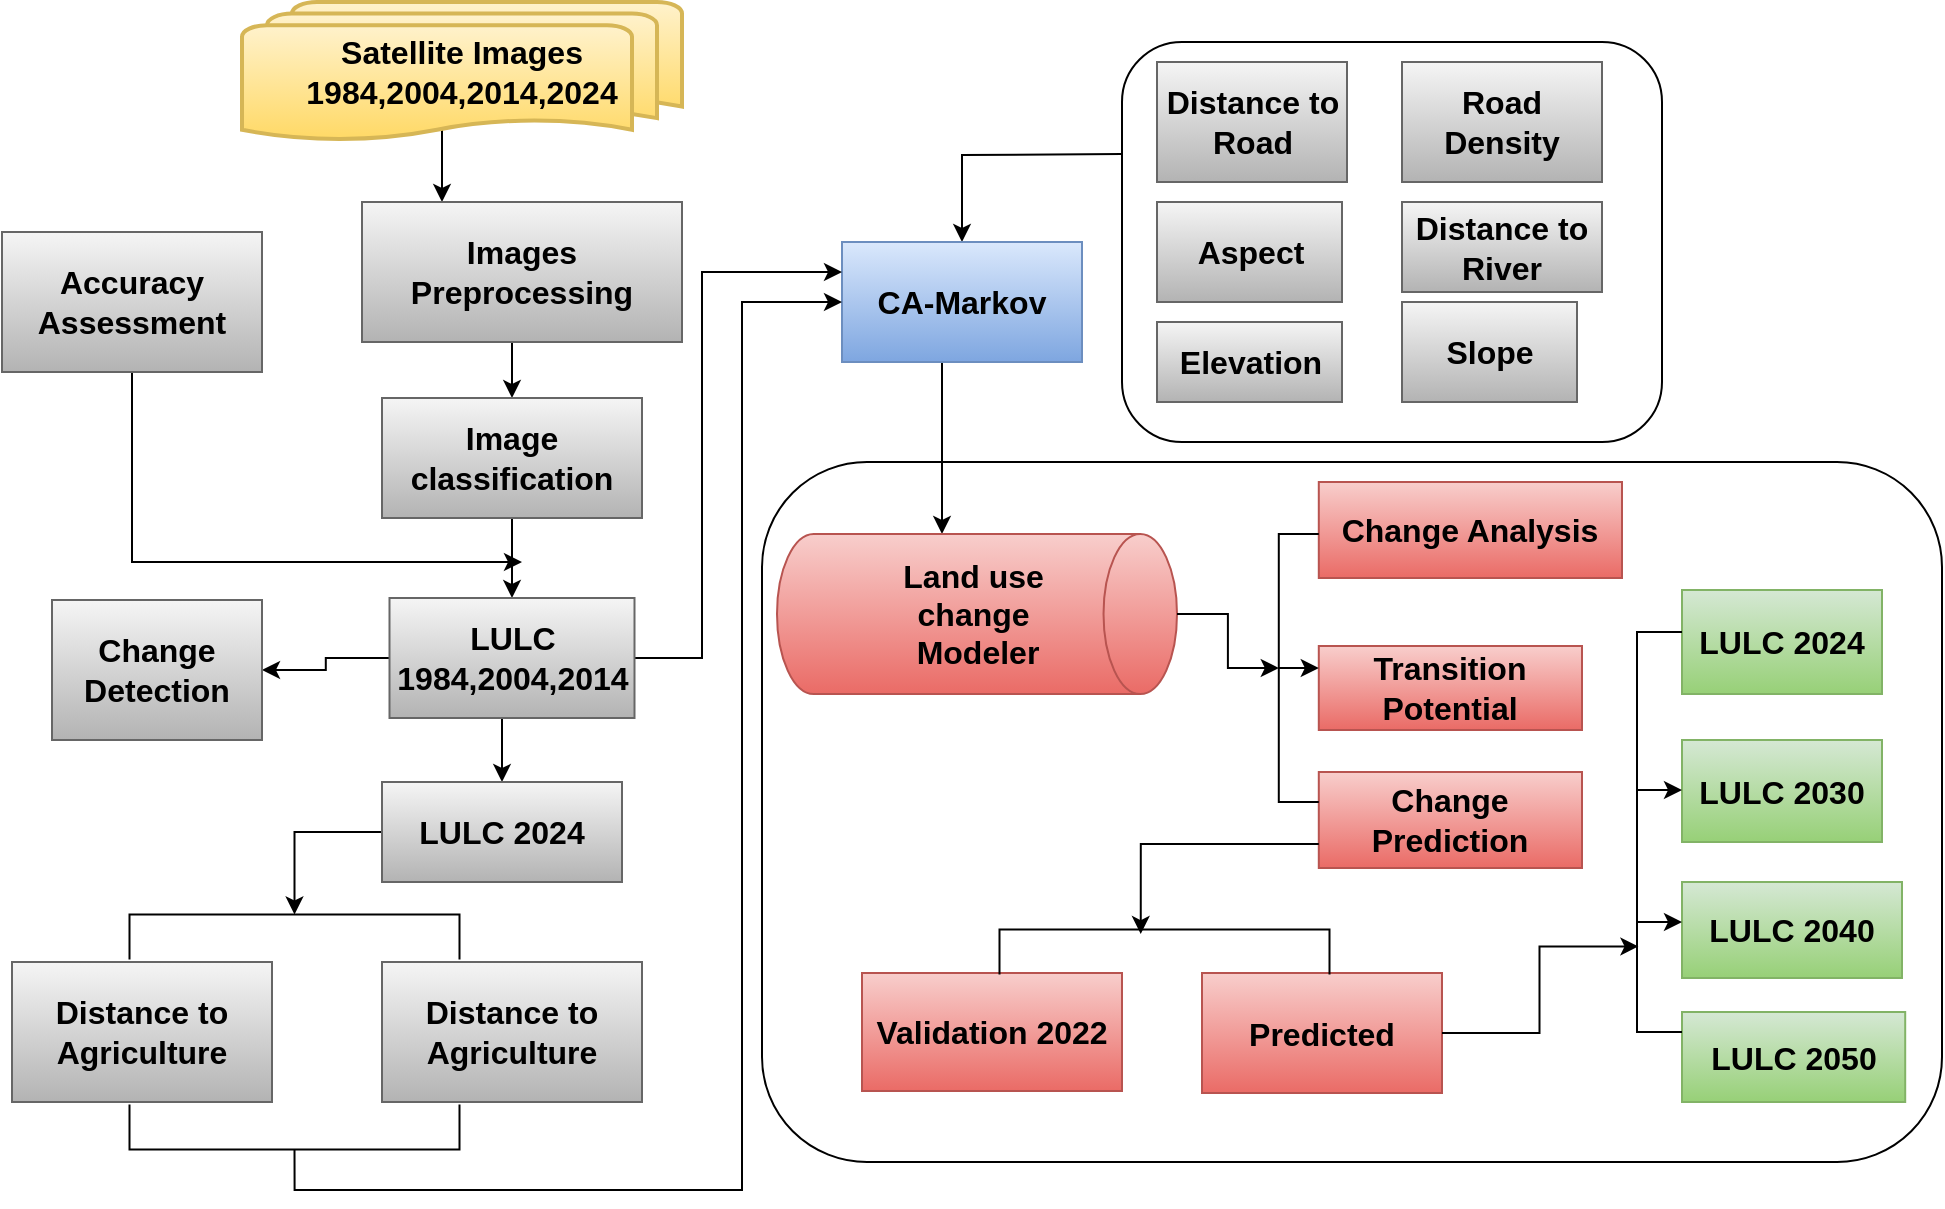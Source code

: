 <mxfile version="26.0.2">
  <diagram name="Page-1" id="tbhkFq_UPLMZTOYzEXcT">
    <mxGraphModel dx="1032" dy="501" grid="1" gridSize="10" guides="1" tooltips="1" connect="1" arrows="1" fold="1" page="1" pageScale="1" pageWidth="1169" pageHeight="827" math="0" shadow="0">
      <root>
        <mxCell id="0" />
        <mxCell id="1" parent="0" />
        <mxCell id="ydUf7Sg9tbZ3Hj5Wce_S-96" value="" style="rounded=1;whiteSpace=wrap;html=1;fillColor=none;" vertex="1" parent="1">
          <mxGeometry x="630" y="100" width="270" height="200" as="geometry" />
        </mxCell>
        <mxCell id="ydUf7Sg9tbZ3Hj5Wce_S-116" style="edgeStyle=orthogonalEdgeStyle;rounded=0;orthogonalLoop=1;jettySize=auto;html=1;exitX=0.5;exitY=0.88;exitDx=0;exitDy=0;exitPerimeter=0;entryX=0.25;entryY=0;entryDx=0;entryDy=0;" edge="1" parent="1" source="ydUf7Sg9tbZ3Hj5Wce_S-1" target="ydUf7Sg9tbZ3Hj5Wce_S-27">
          <mxGeometry relative="1" as="geometry" />
        </mxCell>
        <mxCell id="ydUf7Sg9tbZ3Hj5Wce_S-1" value="&lt;font style=&quot;font-size: 16px;&quot;&gt;&lt;b style=&quot;&quot;&gt;Satellite Images&lt;/b&gt;&lt;/font&gt;&lt;div&gt;&lt;font size=&quot;3&quot;&gt;&lt;b&gt;1984,2004,2014,2024&lt;/b&gt;&lt;/font&gt;&lt;/div&gt;" style="strokeWidth=2;html=1;shape=mxgraph.flowchart.multi-document;whiteSpace=wrap;fillColor=#fff2cc;gradientColor=#ffd966;strokeColor=#d6b656;" vertex="1" parent="1">
          <mxGeometry x="190" y="80" width="220" height="70" as="geometry" />
        </mxCell>
        <mxCell id="ydUf7Sg9tbZ3Hj5Wce_S-3" value="&lt;font style=&quot;font-size: 16px;&quot;&gt;&lt;b&gt;Distance to Road&lt;/b&gt;&lt;/font&gt;" style="rounded=0;whiteSpace=wrap;html=1;fillColor=#f5f5f5;gradientColor=#b3b3b3;strokeColor=#666666;" vertex="1" parent="1">
          <mxGeometry x="647.5" y="110" width="95" height="60" as="geometry" />
        </mxCell>
        <mxCell id="ydUf7Sg9tbZ3Hj5Wce_S-4" value="&lt;font style=&quot;font-size: 16px;&quot;&gt;&lt;b&gt;Distance to River&lt;/b&gt;&lt;/font&gt;" style="rounded=0;whiteSpace=wrap;html=1;fillColor=#f5f5f5;gradientColor=#b3b3b3;strokeColor=#666666;" vertex="1" parent="1">
          <mxGeometry x="770" y="180" width="100" height="45" as="geometry" />
        </mxCell>
        <mxCell id="ydUf7Sg9tbZ3Hj5Wce_S-5" value="&lt;font style=&quot;font-size: 16px;&quot;&gt;&lt;b&gt;Road Density&lt;/b&gt;&lt;/font&gt;" style="rounded=0;whiteSpace=wrap;html=1;fillColor=#f5f5f5;gradientColor=#b3b3b3;strokeColor=#666666;" vertex="1" parent="1">
          <mxGeometry x="770" y="110" width="100" height="60" as="geometry" />
        </mxCell>
        <mxCell id="ydUf7Sg9tbZ3Hj5Wce_S-7" value="&lt;font style=&quot;font-size: 16px;&quot;&gt;&lt;b&gt;Slope&lt;/b&gt;&lt;/font&gt;" style="rounded=0;whiteSpace=wrap;html=1;fillColor=#f5f5f5;gradientColor=#b3b3b3;strokeColor=#666666;" vertex="1" parent="1">
          <mxGeometry x="770" y="230" width="87.5" height="50" as="geometry" />
        </mxCell>
        <mxCell id="ydUf7Sg9tbZ3Hj5Wce_S-8" value="&lt;font style=&quot;font-size: 16px;&quot;&gt;&lt;b&gt;Aspect&lt;/b&gt;&lt;/font&gt;" style="rounded=0;whiteSpace=wrap;html=1;fillColor=#f5f5f5;gradientColor=#b3b3b3;strokeColor=#666666;" vertex="1" parent="1">
          <mxGeometry x="647.5" y="180" width="92.5" height="50" as="geometry" />
        </mxCell>
        <mxCell id="ydUf7Sg9tbZ3Hj5Wce_S-9" value="&lt;font style=&quot;font-size: 16px;&quot;&gt;&lt;b&gt;Elevation&lt;/b&gt;&lt;/font&gt;" style="rounded=0;whiteSpace=wrap;html=1;fillColor=#f5f5f5;gradientColor=#b3b3b3;strokeColor=#666666;" vertex="1" parent="1">
          <mxGeometry x="647.5" y="240" width="92.5" height="40" as="geometry" />
        </mxCell>
        <mxCell id="ydUf7Sg9tbZ3Hj5Wce_S-63" style="edgeStyle=orthogonalEdgeStyle;rounded=0;orthogonalLoop=1;jettySize=auto;html=1;entryX=0.5;entryY=0;entryDx=0;entryDy=0;" edge="1" parent="1" target="ydUf7Sg9tbZ3Hj5Wce_S-11">
          <mxGeometry relative="1" as="geometry">
            <mxPoint x="630" y="156" as="sourcePoint" />
          </mxGeometry>
        </mxCell>
        <mxCell id="ydUf7Sg9tbZ3Hj5Wce_S-64" style="edgeStyle=orthogonalEdgeStyle;rounded=0;orthogonalLoop=1;jettySize=auto;html=1;exitX=0.5;exitY=1;exitDx=0;exitDy=0;" edge="1" parent="1" source="ydUf7Sg9tbZ3Hj5Wce_S-11" target="ydUf7Sg9tbZ3Hj5Wce_S-14">
          <mxGeometry relative="1" as="geometry">
            <Array as="points">
              <mxPoint x="540" y="260" />
            </Array>
          </mxGeometry>
        </mxCell>
        <mxCell id="ydUf7Sg9tbZ3Hj5Wce_S-11" value="&lt;font style=&quot;font-size: 16px;&quot;&gt;&lt;b style=&quot;&quot;&gt;CA-Markov&lt;/b&gt;&lt;/font&gt;" style="rounded=0;whiteSpace=wrap;html=1;fillColor=#dae8fc;gradientColor=#7ea6e0;strokeColor=#6c8ebf;" vertex="1" parent="1">
          <mxGeometry x="490" y="200" width="120" height="60" as="geometry" />
        </mxCell>
        <mxCell id="ydUf7Sg9tbZ3Hj5Wce_S-12" value="" style="rounded=1;whiteSpace=wrap;html=1;fillColor=none;" vertex="1" parent="1">
          <mxGeometry x="450" y="310" width="590" height="350" as="geometry" />
        </mxCell>
        <mxCell id="ydUf7Sg9tbZ3Hj5Wce_S-14" value="&lt;b&gt;&lt;font style=&quot;font-size: 16px;&quot;&gt;Land use&amp;nbsp;&lt;/font&gt;&lt;/b&gt;&lt;div&gt;&lt;b&gt;&lt;font size=&quot;3&quot;&gt;&lt;font style=&quot;&quot;&gt;change&lt;/font&gt;&lt;font style=&quot;&quot;&gt;&amp;nbsp;&lt;/font&gt;&lt;/font&gt;&lt;/b&gt;&lt;div&gt;&lt;font size=&quot;3&quot; style=&quot;&quot;&gt;&lt;b style=&quot;&quot;&gt;Modeler&lt;/b&gt;&lt;/font&gt;&lt;/div&gt;&lt;/div&gt;" style="strokeWidth=1;html=1;shape=mxgraph.flowchart.direct_data;whiteSpace=wrap;fillColor=#f8cecc;gradientColor=#ea6b66;strokeColor=#b85450;" vertex="1" parent="1">
          <mxGeometry x="457.5" y="346" width="200" height="80" as="geometry" />
        </mxCell>
        <mxCell id="ydUf7Sg9tbZ3Hj5Wce_S-15" value="&lt;font style=&quot;font-size: 16px;&quot;&gt;&lt;b&gt;Change Analysis&lt;/b&gt;&lt;/font&gt;" style="rounded=0;whiteSpace=wrap;html=1;fillColor=#f8cecc;gradientColor=#ea6b66;strokeColor=#b85450;" vertex="1" parent="1">
          <mxGeometry x="728.4" y="320" width="151.6" height="48" as="geometry" />
        </mxCell>
        <mxCell id="ydUf7Sg9tbZ3Hj5Wce_S-19" value="&lt;font style=&quot;font-size: 16px;&quot;&gt;&lt;b style=&quot;&quot;&gt;Transition Potential&lt;/b&gt;&lt;/font&gt;" style="rounded=0;whiteSpace=wrap;html=1;fillColor=#f8cecc;gradientColor=#ea6b66;strokeColor=#b85450;" vertex="1" parent="1">
          <mxGeometry x="728.4" y="402" width="131.6" height="42" as="geometry" />
        </mxCell>
        <mxCell id="ydUf7Sg9tbZ3Hj5Wce_S-20" value="&lt;font style=&quot;font-size: 16px;&quot;&gt;&lt;b style=&quot;&quot;&gt;Change Prediction&lt;/b&gt;&lt;/font&gt;" style="rounded=0;whiteSpace=wrap;html=1;fillColor=#f8cecc;gradientColor=#ea6b66;strokeColor=#b85450;" vertex="1" parent="1">
          <mxGeometry x="728.4" y="465" width="131.6" height="48" as="geometry" />
        </mxCell>
        <mxCell id="ydUf7Sg9tbZ3Hj5Wce_S-21" value="&lt;font style=&quot;font-size: 16px;&quot;&gt;&lt;b style=&quot;&quot;&gt;Validation 2022&lt;/b&gt;&lt;/font&gt;" style="rounded=0;whiteSpace=wrap;html=1;fillColor=#f8cecc;gradientColor=#ea6b66;strokeColor=#b85450;" vertex="1" parent="1">
          <mxGeometry x="500" y="565.5" width="130" height="59" as="geometry" />
        </mxCell>
        <mxCell id="ydUf7Sg9tbZ3Hj5Wce_S-22" value="&lt;font style=&quot;font-size: 16px;&quot;&gt;&lt;b&gt;Predicted&lt;/b&gt;&lt;/font&gt;" style="rounded=0;whiteSpace=wrap;html=1;fillColor=#f8cecc;gradientColor=#ea6b66;strokeColor=#b85450;" vertex="1" parent="1">
          <mxGeometry x="670" y="565.5" width="120" height="60" as="geometry" />
        </mxCell>
        <mxCell id="ydUf7Sg9tbZ3Hj5Wce_S-23" value="&lt;b style=&quot;&quot;&gt;&lt;font style=&quot;font-size: 16px;&quot;&gt;LULC 2024&lt;/font&gt;&lt;/b&gt;" style="rounded=0;whiteSpace=wrap;html=1;fillColor=#d5e8d4;gradientColor=#97d077;strokeColor=#82b366;" vertex="1" parent="1">
          <mxGeometry x="910" y="374" width="100" height="52" as="geometry" />
        </mxCell>
        <mxCell id="ydUf7Sg9tbZ3Hj5Wce_S-24" value="&lt;font style=&quot;font-size: 16px;&quot;&gt;&lt;b&gt;LULC 2030&lt;/b&gt;&lt;/font&gt;" style="rounded=0;whiteSpace=wrap;html=1;fillColor=#d5e8d4;gradientColor=#97d077;strokeColor=#82b366;" vertex="1" parent="1">
          <mxGeometry x="910" y="449" width="100" height="51" as="geometry" />
        </mxCell>
        <mxCell id="ydUf7Sg9tbZ3Hj5Wce_S-25" value="&lt;font style=&quot;font-size: 16px;&quot;&gt;&lt;b&gt;LULC 2040&lt;/b&gt;&lt;/font&gt;" style="rounded=0;whiteSpace=wrap;html=1;fillColor=#d5e8d4;gradientColor=#97d077;strokeColor=#82b366;" vertex="1" parent="1">
          <mxGeometry x="910" y="520" width="110" height="48" as="geometry" />
        </mxCell>
        <mxCell id="ydUf7Sg9tbZ3Hj5Wce_S-26" value="&lt;b style=&quot;&quot;&gt;&lt;font style=&quot;font-size: 16px;&quot;&gt;LULC 2050&lt;/font&gt;&lt;/b&gt;" style="rounded=0;whiteSpace=wrap;html=1;fillColor=#d5e8d4;gradientColor=#97d077;strokeColor=#82b366;" vertex="1" parent="1">
          <mxGeometry x="910" y="585" width="111.6" height="45" as="geometry" />
        </mxCell>
        <mxCell id="ydUf7Sg9tbZ3Hj5Wce_S-115" style="edgeStyle=orthogonalEdgeStyle;rounded=0;orthogonalLoop=1;jettySize=auto;html=1;exitX=0.5;exitY=1;exitDx=0;exitDy=0;entryX=0.5;entryY=0;entryDx=0;entryDy=0;" edge="1" parent="1" source="ydUf7Sg9tbZ3Hj5Wce_S-27" target="ydUf7Sg9tbZ3Hj5Wce_S-28">
          <mxGeometry relative="1" as="geometry" />
        </mxCell>
        <mxCell id="ydUf7Sg9tbZ3Hj5Wce_S-27" value="&lt;font style=&quot;font-size: 16px;&quot;&gt;&lt;b&gt;Images Preprocessing&lt;/b&gt;&lt;/font&gt;" style="rounded=0;whiteSpace=wrap;html=1;fillColor=#f5f5f5;gradientColor=#b3b3b3;strokeColor=#666666;" vertex="1" parent="1">
          <mxGeometry x="250" y="180" width="160" height="70" as="geometry" />
        </mxCell>
        <mxCell id="ydUf7Sg9tbZ3Hj5Wce_S-114" style="edgeStyle=orthogonalEdgeStyle;rounded=0;orthogonalLoop=1;jettySize=auto;html=1;exitX=0.5;exitY=1;exitDx=0;exitDy=0;entryX=0.5;entryY=0;entryDx=0;entryDy=0;" edge="1" parent="1" source="ydUf7Sg9tbZ3Hj5Wce_S-28" target="ydUf7Sg9tbZ3Hj5Wce_S-30">
          <mxGeometry relative="1" as="geometry" />
        </mxCell>
        <mxCell id="ydUf7Sg9tbZ3Hj5Wce_S-28" value="&lt;font style=&quot;font-size: 16px;&quot;&gt;&lt;b&gt;Image classification&lt;/b&gt;&lt;/font&gt;" style="rounded=0;whiteSpace=wrap;html=1;fillColor=#f5f5f5;gradientColor=#b3b3b3;strokeColor=#666666;" vertex="1" parent="1">
          <mxGeometry x="260" y="278" width="130" height="60" as="geometry" />
        </mxCell>
        <mxCell id="ydUf7Sg9tbZ3Hj5Wce_S-117" style="edgeStyle=orthogonalEdgeStyle;rounded=0;orthogonalLoop=1;jettySize=auto;html=1;exitX=0.5;exitY=1;exitDx=0;exitDy=0;" edge="1" parent="1" source="ydUf7Sg9tbZ3Hj5Wce_S-29">
          <mxGeometry relative="1" as="geometry">
            <mxPoint x="330" y="360" as="targetPoint" />
            <Array as="points">
              <mxPoint x="135" y="360" />
              <mxPoint x="221" y="360" />
            </Array>
          </mxGeometry>
        </mxCell>
        <mxCell id="ydUf7Sg9tbZ3Hj5Wce_S-29" value="&lt;font style=&quot;font-size: 16px;&quot;&gt;&lt;b&gt;Accuracy Assessment&lt;/b&gt;&lt;/font&gt;" style="rounded=0;whiteSpace=wrap;html=1;fillColor=#f5f5f5;gradientColor=#b3b3b3;strokeColor=#666666;" vertex="1" parent="1">
          <mxGeometry x="70" y="195" width="130" height="70" as="geometry" />
        </mxCell>
        <mxCell id="ydUf7Sg9tbZ3Hj5Wce_S-112" style="edgeStyle=orthogonalEdgeStyle;rounded=0;orthogonalLoop=1;jettySize=auto;html=1;exitX=0;exitY=0.5;exitDx=0;exitDy=0;entryX=1;entryY=0.5;entryDx=0;entryDy=0;" edge="1" parent="1" source="ydUf7Sg9tbZ3Hj5Wce_S-30" target="ydUf7Sg9tbZ3Hj5Wce_S-31">
          <mxGeometry relative="1" as="geometry" />
        </mxCell>
        <mxCell id="ydUf7Sg9tbZ3Hj5Wce_S-113" style="edgeStyle=orthogonalEdgeStyle;rounded=0;orthogonalLoop=1;jettySize=auto;html=1;exitX=0.5;exitY=1;exitDx=0;exitDy=0;entryX=0.5;entryY=0;entryDx=0;entryDy=0;" edge="1" parent="1" source="ydUf7Sg9tbZ3Hj5Wce_S-30" target="ydUf7Sg9tbZ3Hj5Wce_S-32">
          <mxGeometry relative="1" as="geometry" />
        </mxCell>
        <mxCell id="ydUf7Sg9tbZ3Hj5Wce_S-119" style="edgeStyle=orthogonalEdgeStyle;rounded=0;orthogonalLoop=1;jettySize=auto;html=1;exitX=1;exitY=0.5;exitDx=0;exitDy=0;entryX=0;entryY=0.25;entryDx=0;entryDy=0;" edge="1" parent="1" source="ydUf7Sg9tbZ3Hj5Wce_S-30" target="ydUf7Sg9tbZ3Hj5Wce_S-11">
          <mxGeometry relative="1" as="geometry">
            <Array as="points">
              <mxPoint x="420" y="408" />
              <mxPoint x="420" y="215" />
            </Array>
          </mxGeometry>
        </mxCell>
        <mxCell id="ydUf7Sg9tbZ3Hj5Wce_S-30" value="&lt;font style=&quot;font-size: 16px;&quot;&gt;&lt;b&gt;LULC&lt;/b&gt;&lt;/font&gt;&lt;div&gt;&lt;font size=&quot;3&quot;&gt;&lt;b&gt;1984,2004,2014&lt;/b&gt;&lt;/font&gt;&lt;/div&gt;" style="rounded=0;whiteSpace=wrap;html=1;fillColor=#f5f5f5;gradientColor=#b3b3b3;strokeColor=#666666;" vertex="1" parent="1">
          <mxGeometry x="263.75" y="378" width="122.5" height="60" as="geometry" />
        </mxCell>
        <mxCell id="ydUf7Sg9tbZ3Hj5Wce_S-31" value="&lt;font style=&quot;font-size: 16px;&quot;&gt;&lt;b&gt;Change Detection&lt;/b&gt;&lt;/font&gt;" style="rounded=0;whiteSpace=wrap;html=1;fillColor=#f5f5f5;gradientColor=#b3b3b3;strokeColor=#666666;" vertex="1" parent="1">
          <mxGeometry x="95" y="379" width="105" height="70" as="geometry" />
        </mxCell>
        <mxCell id="ydUf7Sg9tbZ3Hj5Wce_S-110" style="edgeStyle=orthogonalEdgeStyle;rounded=0;orthogonalLoop=1;jettySize=auto;html=1;exitX=0;exitY=0.5;exitDx=0;exitDy=0;" edge="1" parent="1" source="ydUf7Sg9tbZ3Hj5Wce_S-32" target="ydUf7Sg9tbZ3Hj5Wce_S-109">
          <mxGeometry relative="1" as="geometry" />
        </mxCell>
        <mxCell id="ydUf7Sg9tbZ3Hj5Wce_S-32" value="&lt;font style=&quot;font-size: 16px;&quot;&gt;&lt;b&gt;LULC 2024&lt;/b&gt;&lt;/font&gt;" style="rounded=0;whiteSpace=wrap;html=1;fillColor=#f5f5f5;gradientColor=#b3b3b3;strokeColor=#666666;" vertex="1" parent="1">
          <mxGeometry x="260" y="470" width="120" height="50" as="geometry" />
        </mxCell>
        <mxCell id="ydUf7Sg9tbZ3Hj5Wce_S-33" value="&lt;font style=&quot;font-size: 16px;&quot;&gt;&lt;b&gt;Distance to Agriculture&lt;/b&gt;&lt;/font&gt;" style="rounded=0;whiteSpace=wrap;html=1;fillColor=#f5f5f5;gradientColor=#b3b3b3;strokeColor=#666666;" vertex="1" parent="1">
          <mxGeometry x="75" y="560" width="130" height="70" as="geometry" />
        </mxCell>
        <mxCell id="ydUf7Sg9tbZ3Hj5Wce_S-34" value="&lt;b style=&quot;&quot;&gt;&lt;font style=&quot;font-size: 16px;&quot;&gt;Distance to Agriculture&lt;/font&gt;&lt;/b&gt;" style="rounded=0;whiteSpace=wrap;html=1;fillColor=#f5f5f5;gradientColor=#b3b3b3;strokeColor=#666666;" vertex="1" parent="1">
          <mxGeometry x="260" y="560" width="130" height="70" as="geometry" />
        </mxCell>
        <mxCell id="ydUf7Sg9tbZ3Hj5Wce_S-65" value="" style="strokeWidth=1;html=1;shape=mxgraph.flowchart.annotation_1;align=left;pointerEvents=1;rotation=0;" vertex="1" parent="1">
          <mxGeometry x="708.4" y="346" width="20" height="134" as="geometry" />
        </mxCell>
        <mxCell id="ydUf7Sg9tbZ3Hj5Wce_S-66" style="edgeStyle=orthogonalEdgeStyle;rounded=0;orthogonalLoop=1;jettySize=auto;html=1;exitX=0;exitY=0.5;exitDx=0;exitDy=0;exitPerimeter=0;entryX=1;entryY=0.5;entryDx=0;entryDy=0;entryPerimeter=0;" edge="1" parent="1" source="ydUf7Sg9tbZ3Hj5Wce_S-65" target="ydUf7Sg9tbZ3Hj5Wce_S-65">
          <mxGeometry relative="1" as="geometry" />
        </mxCell>
        <mxCell id="ydUf7Sg9tbZ3Hj5Wce_S-69" value="" style="strokeWidth=1;html=1;shape=mxgraph.flowchart.annotation_1;align=left;pointerEvents=1;rotation=90;" vertex="1" parent="1">
          <mxGeometry x="640" y="472.5" width="22.5" height="165" as="geometry" />
        </mxCell>
        <mxCell id="ydUf7Sg9tbZ3Hj5Wce_S-71" value="" style="strokeWidth=1;html=1;shape=mxgraph.flowchart.annotation_1;align=left;pointerEvents=1;rotation=0;" vertex="1" parent="1">
          <mxGeometry x="887.5" y="395" width="22.5" height="200" as="geometry" />
        </mxCell>
        <mxCell id="ydUf7Sg9tbZ3Hj5Wce_S-99" style="edgeStyle=orthogonalEdgeStyle;rounded=0;orthogonalLoop=1;jettySize=auto;html=1;exitX=1;exitY=0.5;exitDx=0;exitDy=0;exitPerimeter=0;entryX=0;entryY=0.5;entryDx=0;entryDy=0;entryPerimeter=0;" edge="1" parent="1" source="ydUf7Sg9tbZ3Hj5Wce_S-14" target="ydUf7Sg9tbZ3Hj5Wce_S-65">
          <mxGeometry relative="1" as="geometry" />
        </mxCell>
        <mxCell id="ydUf7Sg9tbZ3Hj5Wce_S-100" style="edgeStyle=orthogonalEdgeStyle;rounded=0;orthogonalLoop=1;jettySize=auto;html=1;exitX=0;exitY=0.75;exitDx=0;exitDy=0;entryX=0.101;entryY=0.572;entryDx=0;entryDy=0;entryPerimeter=0;" edge="1" parent="1" source="ydUf7Sg9tbZ3Hj5Wce_S-20" target="ydUf7Sg9tbZ3Hj5Wce_S-69">
          <mxGeometry relative="1" as="geometry" />
        </mxCell>
        <mxCell id="ydUf7Sg9tbZ3Hj5Wce_S-102" style="edgeStyle=orthogonalEdgeStyle;rounded=0;orthogonalLoop=1;jettySize=auto;html=1;exitX=1;exitY=0.5;exitDx=0;exitDy=0;entryX=0.032;entryY=0.786;entryDx=0;entryDy=0;entryPerimeter=0;" edge="1" parent="1" source="ydUf7Sg9tbZ3Hj5Wce_S-22" target="ydUf7Sg9tbZ3Hj5Wce_S-71">
          <mxGeometry relative="1" as="geometry" />
        </mxCell>
        <mxCell id="ydUf7Sg9tbZ3Hj5Wce_S-103" value="" style="endArrow=classic;html=1;rounded=0;" edge="1" parent="1">
          <mxGeometry width="50" height="50" relative="1" as="geometry">
            <mxPoint x="887.5" y="474" as="sourcePoint" />
            <mxPoint x="910" y="474" as="targetPoint" />
          </mxGeometry>
        </mxCell>
        <mxCell id="ydUf7Sg9tbZ3Hj5Wce_S-108" value="" style="endArrow=classic;html=1;rounded=0;" edge="1" parent="1">
          <mxGeometry width="50" height="50" relative="1" as="geometry">
            <mxPoint x="887.5" y="540" as="sourcePoint" />
            <mxPoint x="910" y="540" as="targetPoint" />
          </mxGeometry>
        </mxCell>
        <mxCell id="ydUf7Sg9tbZ3Hj5Wce_S-109" value="" style="strokeWidth=1;html=1;shape=mxgraph.flowchart.annotation_1;align=left;pointerEvents=1;rotation=90;" vertex="1" parent="1">
          <mxGeometry x="205" y="465" width="22.5" height="165" as="geometry" />
        </mxCell>
        <mxCell id="ydUf7Sg9tbZ3Hj5Wce_S-118" style="edgeStyle=orthogonalEdgeStyle;rounded=0;orthogonalLoop=1;jettySize=auto;html=1;exitX=0;exitY=0.5;exitDx=0;exitDy=0;exitPerimeter=0;entryX=0;entryY=0.5;entryDx=0;entryDy=0;" edge="1" parent="1" source="ydUf7Sg9tbZ3Hj5Wce_S-111" target="ydUf7Sg9tbZ3Hj5Wce_S-11">
          <mxGeometry relative="1" as="geometry">
            <Array as="points">
              <mxPoint x="216" y="674" />
              <mxPoint x="440" y="674" />
              <mxPoint x="440" y="230" />
            </Array>
          </mxGeometry>
        </mxCell>
        <mxCell id="ydUf7Sg9tbZ3Hj5Wce_S-111" value="" style="strokeWidth=1;html=1;shape=mxgraph.flowchart.annotation_1;align=left;pointerEvents=1;rotation=-90;" vertex="1" parent="1">
          <mxGeometry x="205" y="560" width="22.5" height="165" as="geometry" />
        </mxCell>
      </root>
    </mxGraphModel>
  </diagram>
</mxfile>
